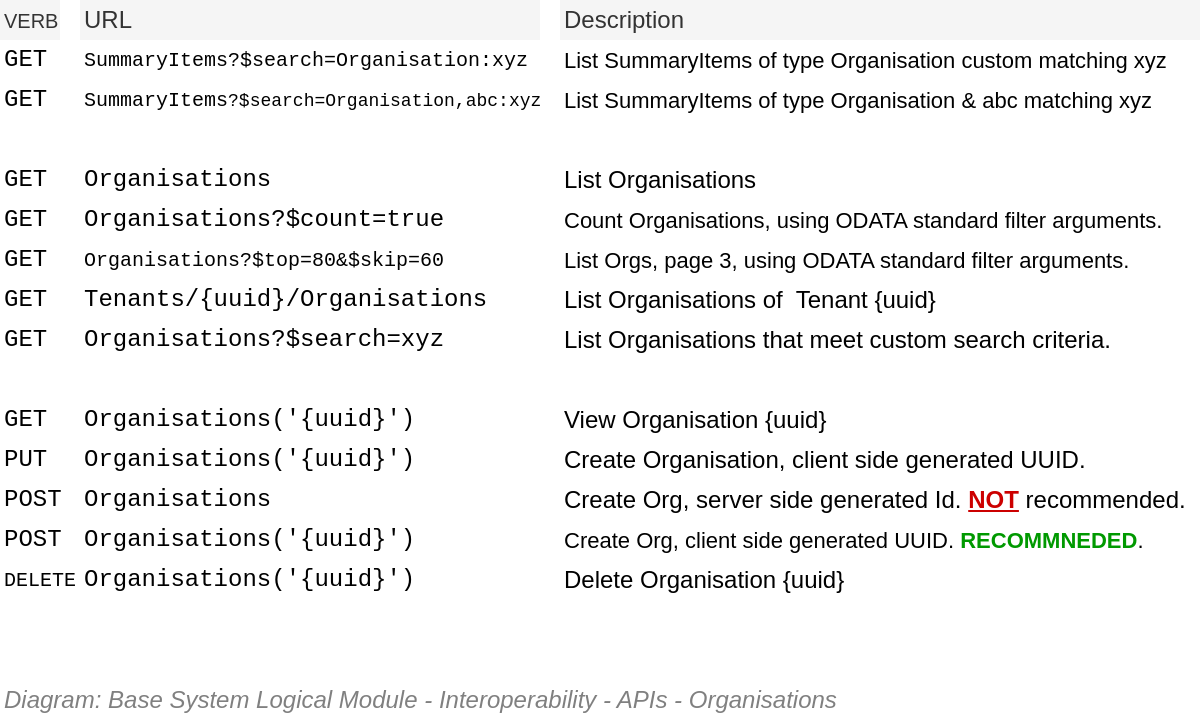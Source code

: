 <mxfile compressed="false" version="18.0.8" type="google">
  <diagram name="Integration/System Logical Module/API/Resource URLs/Organisations" id="3NlfmTs0fXYKqxvSfJpg">
    <mxGraphModel grid="1" page="1" gridSize="10" guides="1" tooltips="1" connect="1" arrows="1" fold="1" pageScale="1" pageWidth="850" pageHeight="1100" math="0" shadow="0">
      <root>
        <mxCell id="FVkChl7AJqCVRgVgOEgf-0" />
        <mxCell id="FVkChl7AJqCVRgVgOEgf-1" value="Diagram" parent="FVkChl7AJqCVRgVgOEgf-0" />
        <mxCell id="FVkChl7AJqCVRgVgOEgf-32" value="Tenants/{uuid}/Organisations" style="text;html=1;strokeColor=none;fillColor=none;align=left;verticalAlign=middle;whiteSpace=wrap;rounded=0;dashed=1;fontSize=12;fontFamily=Courier New;" vertex="1" parent="FVkChl7AJqCVRgVgOEgf-1">
          <mxGeometry x="160" y="340" width="200" height="20" as="geometry" />
        </mxCell>
        <mxCell id="FVkChl7AJqCVRgVgOEgf-33" value="List Organisations of&amp;nbsp; Tenant {uuid}&amp;nbsp;" style="text;html=1;strokeColor=none;fillColor=none;align=left;verticalAlign=middle;whiteSpace=wrap;rounded=0;dashed=1;fontFamily=Helvetica;fontSize=12;" vertex="1" parent="FVkChl7AJqCVRgVgOEgf-1">
          <mxGeometry x="400" y="340" width="320" height="20" as="geometry" />
        </mxCell>
        <mxCell id="FVkChl7AJqCVRgVgOEgf-34" value="List Organisations" style="text;html=1;strokeColor=none;fillColor=none;align=left;verticalAlign=middle;whiteSpace=wrap;rounded=0;dashed=1;fontFamily=Helvetica;fontSize=12;" vertex="1" parent="FVkChl7AJqCVRgVgOEgf-1">
          <mxGeometry x="400" y="280" width="320" height="20" as="geometry" />
        </mxCell>
        <mxCell id="FVkChl7AJqCVRgVgOEgf-35" value="Organisations" style="text;html=1;strokeColor=none;fillColor=none;align=left;verticalAlign=middle;whiteSpace=wrap;rounded=0;dashed=1;fontSize=12;fontFamily=Courier New;" vertex="1" parent="FVkChl7AJqCVRgVgOEgf-1">
          <mxGeometry x="160" y="280" width="200" height="20" as="geometry" />
        </mxCell>
        <mxCell id="FVkChl7AJqCVRgVgOEgf-36" value="Organisations(&#39;{uuid}&#39;)" style="text;html=1;strokeColor=none;fillColor=none;align=left;verticalAlign=middle;whiteSpace=wrap;rounded=0;dashed=1;fontSize=12;fontFamily=Courier New;" vertex="1" parent="FVkChl7AJqCVRgVgOEgf-1">
          <mxGeometry x="160" y="400" width="200" height="20" as="geometry" />
        </mxCell>
        <mxCell id="FVkChl7AJqCVRgVgOEgf-37" value="View Organisation {uuid}" style="text;html=1;strokeColor=none;fillColor=none;align=left;verticalAlign=middle;whiteSpace=wrap;rounded=0;dashed=1;fontFamily=Helvetica;fontSize=12;" vertex="1" parent="FVkChl7AJqCVRgVgOEgf-1">
          <mxGeometry x="400" y="400" width="320" height="20" as="geometry" />
        </mxCell>
        <mxCell id="FVkChl7AJqCVRgVgOEgf-38" value="GET" style="text;html=1;strokeColor=none;fillColor=none;align=left;verticalAlign=middle;whiteSpace=wrap;rounded=0;dashed=1;fontSize=12;fontFamily=Courier New;" vertex="1" parent="FVkChl7AJqCVRgVgOEgf-1">
          <mxGeometry x="120" y="280" width="40" height="20" as="geometry" />
        </mxCell>
        <mxCell id="FVkChl7AJqCVRgVgOEgf-39" value="GET" style="text;html=1;strokeColor=none;fillColor=none;align=left;verticalAlign=middle;whiteSpace=wrap;rounded=0;dashed=1;fontSize=12;fontFamily=Courier New;" vertex="1" parent="FVkChl7AJqCVRgVgOEgf-1">
          <mxGeometry x="120" y="340" width="40" height="20" as="geometry" />
        </mxCell>
        <mxCell id="FVkChl7AJqCVRgVgOEgf-40" value="GET" style="text;html=1;strokeColor=none;fillColor=none;align=left;verticalAlign=middle;whiteSpace=wrap;rounded=0;dashed=1;fontSize=12;fontFamily=Courier New;" vertex="1" parent="FVkChl7AJqCVRgVgOEgf-1">
          <mxGeometry x="120" y="400" width="40" height="20" as="geometry" />
        </mxCell>
        <mxCell id="FVkChl7AJqCVRgVgOEgf-41" value="POST" style="text;html=1;strokeColor=none;fillColor=none;align=left;verticalAlign=middle;whiteSpace=wrap;rounded=0;dashed=1;fontSize=12;fontFamily=Courier New;" vertex="1" parent="FVkChl7AJqCVRgVgOEgf-1">
          <mxGeometry x="120" y="440" width="40" height="20" as="geometry" />
        </mxCell>
        <mxCell id="FVkChl7AJqCVRgVgOEgf-42" value="Organisations" style="text;html=1;strokeColor=none;fillColor=none;align=left;verticalAlign=middle;whiteSpace=wrap;rounded=0;dashed=1;fontSize=12;fontFamily=Courier New;" vertex="1" parent="FVkChl7AJqCVRgVgOEgf-1">
          <mxGeometry x="160" y="440" width="200" height="20" as="geometry" />
        </mxCell>
        <mxCell id="FVkChl7AJqCVRgVgOEgf-43" value="POST" style="text;html=1;strokeColor=none;fillColor=none;align=left;verticalAlign=middle;whiteSpace=wrap;rounded=0;dashed=1;fontSize=12;fontFamily=Courier New;" vertex="1" parent="FVkChl7AJqCVRgVgOEgf-1">
          <mxGeometry x="120" y="460" width="40" height="20" as="geometry" />
        </mxCell>
        <mxCell id="FVkChl7AJqCVRgVgOEgf-44" value="Organisations(&#39;{uuid}&#39;)" style="text;html=1;strokeColor=none;fillColor=none;align=left;verticalAlign=middle;whiteSpace=wrap;rounded=0;dashed=1;fontSize=12;fontFamily=Courier New;" vertex="1" parent="FVkChl7AJqCVRgVgOEgf-1">
          <mxGeometry x="160" y="460" width="200" height="20" as="geometry" />
        </mxCell>
        <mxCell id="FVkChl7AJqCVRgVgOEgf-45" value="&lt;font style=&quot;font-size: 12px;&quot;&gt;Create Org, server side generated Id. &lt;b style=&quot;font-size: 12px;&quot;&gt;&lt;font color=&quot;#cc0000&quot; style=&quot;font-size: 12px;&quot;&gt;&lt;u style=&quot;font-size: 12px;&quot;&gt;NOT&lt;/u&gt;&lt;/font&gt; &lt;/b&gt;recommended.&lt;/font&gt;" style="text;html=1;strokeColor=none;fillColor=none;align=left;verticalAlign=middle;whiteSpace=wrap;rounded=0;dashed=1;fontFamily=Helvetica;fontSize=12;" vertex="1" parent="FVkChl7AJqCVRgVgOEgf-1">
          <mxGeometry x="400" y="440" width="320" height="20" as="geometry" />
        </mxCell>
        <mxCell id="FVkChl7AJqCVRgVgOEgf-46" value="&lt;font style=&quot;font-size: 11px&quot;&gt;Create Org, client side generated UUID. &lt;b style=&quot;font-size: 11px&quot;&gt;&lt;font color=&quot;#009900&quot; style=&quot;font-size: 11px&quot;&gt;RECOMMNEDED&lt;/font&gt;&lt;/b&gt;.&lt;/font&gt;" style="text;html=1;strokeColor=none;fillColor=none;align=left;verticalAlign=middle;whiteSpace=wrap;rounded=0;dashed=1;fontFamily=Helvetica;fontSize=11;" vertex="1" parent="FVkChl7AJqCVRgVgOEgf-1">
          <mxGeometry x="400" y="460" width="320" height="20" as="geometry" />
        </mxCell>
        <mxCell id="FVkChl7AJqCVRgVgOEgf-47" value="PUT" style="text;html=1;strokeColor=none;fillColor=none;align=left;verticalAlign=middle;whiteSpace=wrap;rounded=0;dashed=1;fontSize=12;fontFamily=Courier New;" vertex="1" parent="FVkChl7AJqCVRgVgOEgf-1">
          <mxGeometry x="120" y="420" width="40" height="20" as="geometry" />
        </mxCell>
        <mxCell id="FVkChl7AJqCVRgVgOEgf-48" value="Organisations(&#39;{uuid}&#39;)" style="text;html=1;strokeColor=none;fillColor=none;align=left;verticalAlign=middle;whiteSpace=wrap;rounded=0;dashed=1;fontSize=12;fontFamily=Courier New;" vertex="1" parent="FVkChl7AJqCVRgVgOEgf-1">
          <mxGeometry x="160" y="420" width="200" height="20" as="geometry" />
        </mxCell>
        <mxCell id="FVkChl7AJqCVRgVgOEgf-49" value="Create Organisation, client side generated UUID." style="text;html=1;strokeColor=none;fillColor=none;align=left;verticalAlign=middle;whiteSpace=wrap;rounded=0;dashed=1;fontFamily=Helvetica;fontSize=12;" vertex="1" parent="FVkChl7AJqCVRgVgOEgf-1">
          <mxGeometry x="400" y="420" width="320" height="20" as="geometry" />
        </mxCell>
        <mxCell id="FVkChl7AJqCVRgVgOEgf-50" value="DELETE" style="text;html=1;strokeColor=none;fillColor=none;align=left;verticalAlign=middle;whiteSpace=wrap;rounded=0;dashed=1;fontSize=10;fontFamily=Courier New;" vertex="1" parent="FVkChl7AJqCVRgVgOEgf-1">
          <mxGeometry x="120" y="480" width="40" height="20" as="geometry" />
        </mxCell>
        <mxCell id="FVkChl7AJqCVRgVgOEgf-51" value="Organisations(&#39;{uuid}&#39;)" style="text;html=1;strokeColor=none;fillColor=none;align=left;verticalAlign=middle;whiteSpace=wrap;rounded=0;dashed=1;fontSize=12;fontFamily=Courier New;" vertex="1" parent="FVkChl7AJqCVRgVgOEgf-1">
          <mxGeometry x="160" y="480" width="200" height="20" as="geometry" />
        </mxCell>
        <mxCell id="FVkChl7AJqCVRgVgOEgf-52" value="Delete Organisation {uuid}" style="text;html=1;strokeColor=none;fillColor=none;align=left;verticalAlign=middle;whiteSpace=wrap;rounded=0;dashed=1;fontFamily=Helvetica;fontSize=12;" vertex="1" parent="FVkChl7AJqCVRgVgOEgf-1">
          <mxGeometry x="400" y="480" width="320" height="20" as="geometry" />
        </mxCell>
        <mxCell id="FVkChl7AJqCVRgVgOEgf-53" value="&lt;font style=&quot;font-size: 11px&quot;&gt;List Orgs, page 3, using ODATA standard filter arguments.&lt;/font&gt;" style="text;html=1;strokeColor=none;fillColor=none;align=left;verticalAlign=middle;whiteSpace=wrap;rounded=0;dashed=1;fontFamily=Helvetica;fontSize=11;" vertex="1" parent="FVkChl7AJqCVRgVgOEgf-1">
          <mxGeometry x="400" y="320" width="320" height="20" as="geometry" />
        </mxCell>
        <mxCell id="FVkChl7AJqCVRgVgOEgf-54" value="&lt;font style=&quot;font-size: 10px&quot;&gt;Organisations?$top=80&amp;amp;$skip=60&lt;/font&gt;" style="text;html=1;strokeColor=none;fillColor=none;align=left;verticalAlign=middle;whiteSpace=wrap;rounded=0;dashed=1;fontSize=12;fontFamily=Courier New;" vertex="1" parent="FVkChl7AJqCVRgVgOEgf-1">
          <mxGeometry x="160" y="320" width="200" height="20" as="geometry" />
        </mxCell>
        <mxCell id="FVkChl7AJqCVRgVgOEgf-55" value="GET" style="text;html=1;strokeColor=none;fillColor=none;align=left;verticalAlign=middle;whiteSpace=wrap;rounded=0;dashed=1;fontSize=12;fontFamily=Courier New;" vertex="1" parent="FVkChl7AJqCVRgVgOEgf-1">
          <mxGeometry x="120" y="320" width="40" height="20" as="geometry" />
        </mxCell>
        <mxCell id="FVkChl7AJqCVRgVgOEgf-56" value="Count Organisations, using ODATA standard filter arguments." style="text;html=1;strokeColor=none;fillColor=none;align=left;verticalAlign=middle;whiteSpace=wrap;rounded=0;dashed=1;fontFamily=Helvetica;fontSize=11;" vertex="1" parent="FVkChl7AJqCVRgVgOEgf-1">
          <mxGeometry x="400" y="300" width="320" height="20" as="geometry" />
        </mxCell>
        <mxCell id="FVkChl7AJqCVRgVgOEgf-57" value="Organisations?$count=true" style="text;html=1;strokeColor=none;fillColor=none;align=left;verticalAlign=middle;whiteSpace=wrap;rounded=0;dashed=1;fontSize=12;fontFamily=Courier New;" vertex="1" parent="FVkChl7AJqCVRgVgOEgf-1">
          <mxGeometry x="160" y="300" width="200" height="20" as="geometry" />
        </mxCell>
        <mxCell id="FVkChl7AJqCVRgVgOEgf-58" value="GET" style="text;html=1;strokeColor=none;fillColor=none;align=left;verticalAlign=middle;whiteSpace=wrap;rounded=0;dashed=1;fontSize=12;fontFamily=Courier New;" vertex="1" parent="FVkChl7AJqCVRgVgOEgf-1">
          <mxGeometry x="120" y="300" width="40" height="20" as="geometry" />
        </mxCell>
        <mxCell id="FVkChl7AJqCVRgVgOEgf-59" value="Organisations?$search=xyz" style="text;html=1;strokeColor=none;fillColor=none;align=left;verticalAlign=middle;whiteSpace=wrap;rounded=0;dashed=1;fontSize=12;fontFamily=Courier New;" vertex="1" parent="FVkChl7AJqCVRgVgOEgf-1">
          <mxGeometry x="160" y="360" width="200" height="20" as="geometry" />
        </mxCell>
        <mxCell id="FVkChl7AJqCVRgVgOEgf-60" value="List Organisations that meet custom search criteria.&amp;nbsp;" style="text;html=1;strokeColor=none;fillColor=none;align=left;verticalAlign=middle;whiteSpace=wrap;rounded=0;dashed=1;fontFamily=Helvetica;fontSize=12;" vertex="1" parent="FVkChl7AJqCVRgVgOEgf-1">
          <mxGeometry x="400" y="360" width="320" height="20" as="geometry" />
        </mxCell>
        <mxCell id="FVkChl7AJqCVRgVgOEgf-61" value="GET" style="text;html=1;strokeColor=none;fillColor=none;align=left;verticalAlign=middle;whiteSpace=wrap;rounded=0;dashed=1;fontSize=12;fontFamily=Courier New;" vertex="1" parent="FVkChl7AJqCVRgVgOEgf-1">
          <mxGeometry x="120" y="360" width="40" height="20" as="geometry" />
        </mxCell>
        <mxCell id="FVkChl7AJqCVRgVgOEgf-65" value="Description" style="text;html=1;strokeColor=none;fillColor=#f5f5f5;align=left;verticalAlign=middle;whiteSpace=wrap;rounded=0;fontSize=12;fontFamily=Helvetica;fontColor=#333333;fontStyle=0" vertex="1" parent="FVkChl7AJqCVRgVgOEgf-1">
          <mxGeometry x="400" y="200" width="320" height="20" as="geometry" />
        </mxCell>
        <mxCell id="FVkChl7AJqCVRgVgOEgf-66" value="URL" style="text;html=1;strokeColor=none;fillColor=#f5f5f5;align=left;verticalAlign=middle;whiteSpace=wrap;rounded=0;fontSize=12;fontFamily=Helvetica;fontColor=#333333;fontStyle=0" vertex="1" parent="FVkChl7AJqCVRgVgOEgf-1">
          <mxGeometry x="160" y="200" width="230" height="20" as="geometry" />
        </mxCell>
        <mxCell id="FVkChl7AJqCVRgVgOEgf-67" value="&lt;font style=&quot;font-size: 10px;&quot;&gt;VERB&lt;/font&gt;" style="text;html=1;strokeColor=none;fillColor=#f5f5f5;align=left;verticalAlign=middle;whiteSpace=wrap;rounded=0;fontSize=10;fontFamily=Helvetica;fontColor=#333333;fontStyle=0" vertex="1" parent="FVkChl7AJqCVRgVgOEgf-1">
          <mxGeometry x="120" y="200" width="30" height="20" as="geometry" />
        </mxCell>
        <mxCell id="FVkChl7AJqCVRgVgOEgf-68" value="&lt;font style=&quot;font-size: 9px&quot;&gt;&lt;span style=&quot;font-size: 10px&quot;&gt;SummaryItems&lt;/span&gt;?$search=Organisation,abc:xyz&lt;/font&gt;" style="text;html=1;strokeColor=none;fillColor=none;align=left;verticalAlign=middle;whiteSpace=wrap;rounded=0;dashed=1;fontSize=9;fontFamily=Courier New;" vertex="1" parent="FVkChl7AJqCVRgVgOEgf-1">
          <mxGeometry x="160" y="240" width="250" height="20" as="geometry" />
        </mxCell>
        <mxCell id="FVkChl7AJqCVRgVgOEgf-69" value="GET" style="text;html=1;strokeColor=none;fillColor=none;align=left;verticalAlign=middle;whiteSpace=wrap;rounded=0;dashed=1;fontSize=12;fontFamily=Courier New;" vertex="1" parent="FVkChl7AJqCVRgVgOEgf-1">
          <mxGeometry x="120" y="240" width="40" height="20" as="geometry" />
        </mxCell>
        <mxCell id="FVkChl7AJqCVRgVgOEgf-70" value="&lt;font style=&quot;font-size: 10px&quot;&gt;SummaryItems?$search=Organisation:xyz&lt;/font&gt;" style="text;html=1;strokeColor=none;fillColor=none;align=left;verticalAlign=middle;whiteSpace=wrap;rounded=0;dashed=1;fontSize=10;fontFamily=Courier New;" vertex="1" parent="FVkChl7AJqCVRgVgOEgf-1">
          <mxGeometry x="160" y="220" width="240" height="20" as="geometry" />
        </mxCell>
        <mxCell id="FVkChl7AJqCVRgVgOEgf-71" value="GET" style="text;html=1;strokeColor=none;fillColor=none;align=left;verticalAlign=middle;whiteSpace=wrap;rounded=0;dashed=1;fontSize=12;fontFamily=Courier New;" vertex="1" parent="FVkChl7AJqCVRgVgOEgf-1">
          <mxGeometry x="120" y="220" width="40" height="20" as="geometry" />
        </mxCell>
        <mxCell id="FVkChl7AJqCVRgVgOEgf-72" value="List SummaryItems of type Organisation custom matching xyz" style="text;html=1;strokeColor=none;fillColor=none;align=left;verticalAlign=middle;whiteSpace=wrap;rounded=0;dashed=1;fontFamily=Helvetica;fontSize=11;" vertex="1" parent="FVkChl7AJqCVRgVgOEgf-1">
          <mxGeometry x="400" y="220" width="320" height="20" as="geometry" />
        </mxCell>
        <mxCell id="FVkChl7AJqCVRgVgOEgf-73" value="List SummaryItems of type Organisation&amp;nbsp;&amp;amp; abc matching xyz" style="text;html=1;strokeColor=none;fillColor=none;align=left;verticalAlign=middle;whiteSpace=wrap;rounded=0;dashed=1;fontFamily=Helvetica;fontSize=11;" vertex="1" parent="FVkChl7AJqCVRgVgOEgf-1">
          <mxGeometry x="400" y="240" width="320" height="20" as="geometry" />
        </mxCell>
        <mxCell id="FVkChl7AJqCVRgVgOEgf-83" value="Context/Legend" parent="FVkChl7AJqCVRgVgOEgf-0" />
        <mxCell id="FVkChl7AJqCVRgVgOEgf-84" value="Title/Diagram" parent="FVkChl7AJqCVRgVgOEgf-0" />
        <mxCell id="FVkChl7AJqCVRgVgOEgf-85" value="&lt;font style=&quot;font-size: 12px ; font-weight: normal&quot;&gt;&lt;i&gt;Diagram: Base System Logical Module -&amp;nbsp;&lt;/i&gt;&lt;i&gt;Interoperability&amp;nbsp;&lt;/i&gt;&lt;i&gt;- APIs - Organisations&lt;/i&gt;&lt;/font&gt;" style="text;strokeColor=none;fillColor=none;html=1;fontSize=12;fontStyle=1;verticalAlign=middle;align=left;shadow=0;glass=0;comic=0;opacity=30;fontColor=#808080;" vertex="1" parent="FVkChl7AJqCVRgVgOEgf-84">
          <mxGeometry x="120" y="540" width="560" height="20" as="geometry" />
        </mxCell>
        <mxCell id="FVkChl7AJqCVRgVgOEgf-86" value="Title/Page" visible="0" parent="FVkChl7AJqCVRgVgOEgf-0" />
        <mxCell id="FVkChl7AJqCVRgVgOEgf-88" value="" style="group;fontSize=12;" vertex="1" connectable="0" parent="FVkChl7AJqCVRgVgOEgf-86">
          <mxGeometry x="120" y="120" width="600" height="45" as="geometry" />
        </mxCell>
        <mxCell id="FVkChl7AJqCVRgVgOEgf-89" value="&lt;font style=&quot;font-size: 12px&quot;&gt;Base Logical Module - Interoperability&amp;nbsp;- APIs - Organisations&lt;/font&gt;" style="text;strokeColor=none;fillColor=none;html=1;fontSize=12;fontStyle=1;verticalAlign=middle;align=left;shadow=0;glass=0;comic=0;opacity=30;fontColor=#808080;" vertex="1" parent="FVkChl7AJqCVRgVgOEgf-88">
          <mxGeometry y="20" width="600" height="20" as="geometry" />
        </mxCell>
        <mxCell id="FVkChl7AJqCVRgVgOEgf-90" value="" style="line;strokeWidth=2;html=1;shadow=0;glass=0;comic=0;fillColor=none;fontSize=10;fontColor=#CCCCCC;labelBackgroundColor=none;strokeColor=#CCCCCC;" vertex="1" parent="FVkChl7AJqCVRgVgOEgf-88">
          <mxGeometry y="35" width="600" height="10" as="geometry" />
        </mxCell>
        <mxCell id="FVkChl7AJqCVRgVgOEgf-87" value="About" parent="FVkChl7AJqCVRgVgOEgf-0" />
      </root>
    </mxGraphModel>
  </diagram>
</mxfile>
